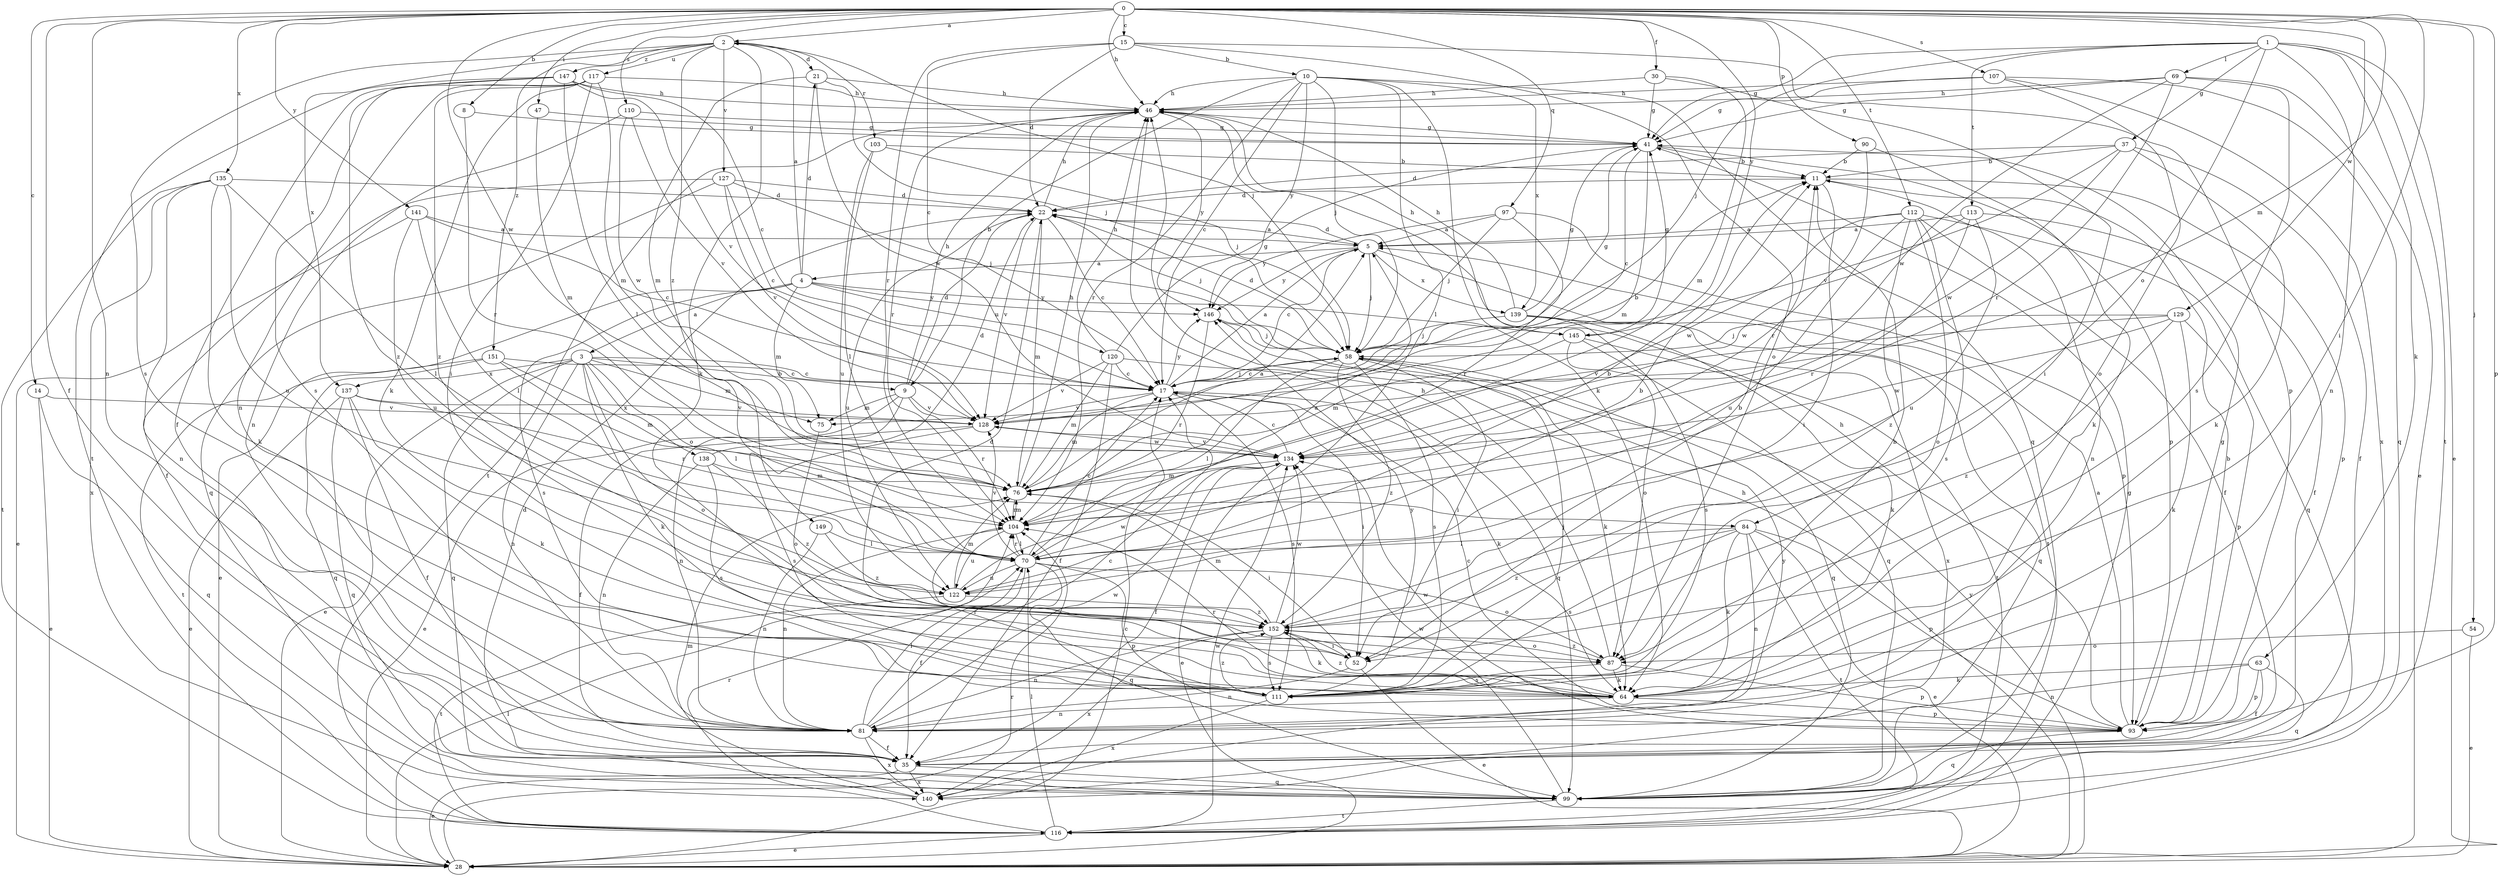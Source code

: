 strict digraph  {
0;
1;
2;
3;
4;
5;
8;
9;
10;
11;
14;
15;
17;
21;
22;
28;
30;
35;
37;
41;
46;
47;
52;
54;
58;
63;
64;
69;
70;
75;
76;
81;
84;
87;
90;
93;
97;
99;
103;
104;
107;
110;
111;
112;
113;
116;
117;
120;
122;
127;
128;
129;
134;
135;
137;
138;
139;
140;
141;
145;
146;
147;
149;
151;
152;
0 -> 2  [label=a];
0 -> 8  [label=b];
0 -> 14  [label=c];
0 -> 15  [label=c];
0 -> 30  [label=f];
0 -> 35  [label=f];
0 -> 46  [label=h];
0 -> 47  [label=i];
0 -> 52  [label=i];
0 -> 54  [label=j];
0 -> 75  [label=m];
0 -> 81  [label=n];
0 -> 90  [label=p];
0 -> 93  [label=p];
0 -> 97  [label=q];
0 -> 107  [label=s];
0 -> 110  [label=s];
0 -> 112  [label=t];
0 -> 129  [label=w];
0 -> 134  [label=w];
0 -> 135  [label=x];
0 -> 141  [label=y];
0 -> 145  [label=y];
1 -> 28  [label=e];
1 -> 37  [label=g];
1 -> 41  [label=g];
1 -> 58  [label=j];
1 -> 63  [label=k];
1 -> 69  [label=l];
1 -> 81  [label=n];
1 -> 84  [label=o];
1 -> 113  [label=t];
1 -> 116  [label=t];
2 -> 21  [label=d];
2 -> 58  [label=j];
2 -> 64  [label=k];
2 -> 103  [label=r];
2 -> 111  [label=s];
2 -> 117  [label=u];
2 -> 127  [label=v];
2 -> 137  [label=x];
2 -> 147  [label=z];
2 -> 149  [label=z];
2 -> 151  [label=z];
3 -> 9  [label=b];
3 -> 17  [label=c];
3 -> 28  [label=e];
3 -> 64  [label=k];
3 -> 75  [label=m];
3 -> 81  [label=n];
3 -> 84  [label=o];
3 -> 87  [label=o];
3 -> 99  [label=q];
3 -> 137  [label=x];
3 -> 138  [label=x];
4 -> 2  [label=a];
4 -> 3  [label=a];
4 -> 21  [label=d];
4 -> 28  [label=e];
4 -> 75  [label=m];
4 -> 111  [label=s];
4 -> 120  [label=u];
4 -> 145  [label=y];
4 -> 146  [label=y];
5 -> 4  [label=a];
5 -> 17  [label=c];
5 -> 22  [label=d];
5 -> 58  [label=j];
5 -> 116  [label=t];
5 -> 139  [label=x];
5 -> 146  [label=y];
8 -> 41  [label=g];
8 -> 104  [label=r];
9 -> 22  [label=d];
9 -> 28  [label=e];
9 -> 46  [label=h];
9 -> 75  [label=m];
9 -> 81  [label=n];
9 -> 104  [label=r];
9 -> 128  [label=v];
10 -> 9  [label=b];
10 -> 17  [label=c];
10 -> 46  [label=h];
10 -> 58  [label=j];
10 -> 64  [label=k];
10 -> 70  [label=l];
10 -> 99  [label=q];
10 -> 104  [label=r];
10 -> 139  [label=x];
10 -> 146  [label=y];
11 -> 22  [label=d];
11 -> 52  [label=i];
11 -> 81  [label=n];
11 -> 93  [label=p];
14 -> 28  [label=e];
14 -> 99  [label=q];
14 -> 128  [label=v];
15 -> 10  [label=b];
15 -> 17  [label=c];
15 -> 22  [label=d];
15 -> 87  [label=o];
15 -> 93  [label=p];
15 -> 104  [label=r];
17 -> 5  [label=a];
17 -> 52  [label=i];
17 -> 58  [label=j];
17 -> 64  [label=k];
17 -> 76  [label=m];
17 -> 111  [label=s];
17 -> 128  [label=v];
17 -> 146  [label=y];
21 -> 46  [label=h];
21 -> 58  [label=j];
21 -> 76  [label=m];
21 -> 134  [label=w];
22 -> 5  [label=a];
22 -> 17  [label=c];
22 -> 46  [label=h];
22 -> 58  [label=j];
22 -> 76  [label=m];
22 -> 122  [label=u];
22 -> 128  [label=v];
28 -> 17  [label=c];
28 -> 46  [label=h];
28 -> 70  [label=l];
28 -> 104  [label=r];
28 -> 146  [label=y];
30 -> 41  [label=g];
30 -> 46  [label=h];
30 -> 52  [label=i];
30 -> 76  [label=m];
35 -> 28  [label=e];
35 -> 99  [label=q];
35 -> 140  [label=x];
37 -> 11  [label=b];
37 -> 22  [label=d];
37 -> 35  [label=f];
37 -> 64  [label=k];
37 -> 128  [label=v];
37 -> 134  [label=w];
41 -> 11  [label=b];
41 -> 17  [label=c];
41 -> 76  [label=m];
41 -> 93  [label=p];
46 -> 41  [label=g];
46 -> 104  [label=r];
46 -> 116  [label=t];
46 -> 146  [label=y];
47 -> 41  [label=g];
47 -> 76  [label=m];
52 -> 22  [label=d];
52 -> 28  [label=e];
52 -> 81  [label=n];
54 -> 28  [label=e];
54 -> 87  [label=o];
58 -> 17  [label=c];
58 -> 22  [label=d];
58 -> 41  [label=g];
58 -> 52  [label=i];
58 -> 64  [label=k];
58 -> 70  [label=l];
58 -> 99  [label=q];
58 -> 111  [label=s];
58 -> 152  [label=z];
63 -> 35  [label=f];
63 -> 64  [label=k];
63 -> 81  [label=n];
63 -> 93  [label=p];
63 -> 99  [label=q];
64 -> 81  [label=n];
64 -> 93  [label=p];
64 -> 104  [label=r];
64 -> 152  [label=z];
69 -> 28  [label=e];
69 -> 41  [label=g];
69 -> 46  [label=h];
69 -> 104  [label=r];
69 -> 111  [label=s];
69 -> 134  [label=w];
70 -> 5  [label=a];
70 -> 11  [label=b];
70 -> 17  [label=c];
70 -> 35  [label=f];
70 -> 87  [label=o];
70 -> 93  [label=p];
70 -> 99  [label=q];
70 -> 104  [label=r];
70 -> 122  [label=u];
70 -> 128  [label=v];
75 -> 87  [label=o];
76 -> 5  [label=a];
76 -> 46  [label=h];
76 -> 52  [label=i];
76 -> 104  [label=r];
81 -> 17  [label=c];
81 -> 35  [label=f];
81 -> 70  [label=l];
81 -> 134  [label=w];
81 -> 140  [label=x];
84 -> 28  [label=e];
84 -> 64  [label=k];
84 -> 70  [label=l];
84 -> 81  [label=n];
84 -> 93  [label=p];
84 -> 111  [label=s];
84 -> 116  [label=t];
84 -> 152  [label=z];
87 -> 46  [label=h];
87 -> 64  [label=k];
87 -> 93  [label=p];
87 -> 111  [label=s];
87 -> 152  [label=z];
90 -> 11  [label=b];
90 -> 64  [label=k];
90 -> 104  [label=r];
93 -> 5  [label=a];
93 -> 11  [label=b];
93 -> 17  [label=c];
93 -> 41  [label=g];
93 -> 46  [label=h];
93 -> 99  [label=q];
93 -> 134  [label=w];
97 -> 5  [label=a];
97 -> 58  [label=j];
97 -> 93  [label=p];
97 -> 104  [label=r];
97 -> 146  [label=y];
99 -> 116  [label=t];
99 -> 134  [label=w];
103 -> 11  [label=b];
103 -> 58  [label=j];
103 -> 70  [label=l];
103 -> 122  [label=u];
104 -> 70  [label=l];
104 -> 76  [label=m];
104 -> 81  [label=n];
104 -> 122  [label=u];
107 -> 41  [label=g];
107 -> 46  [label=h];
107 -> 87  [label=o];
107 -> 99  [label=q];
107 -> 140  [label=x];
110 -> 41  [label=g];
110 -> 81  [label=n];
110 -> 128  [label=v];
110 -> 134  [label=w];
111 -> 11  [label=b];
111 -> 58  [label=j];
111 -> 104  [label=r];
111 -> 140  [label=x];
111 -> 146  [label=y];
111 -> 152  [label=z];
112 -> 5  [label=a];
112 -> 35  [label=f];
112 -> 87  [label=o];
112 -> 99  [label=q];
112 -> 111  [label=s];
112 -> 122  [label=u];
112 -> 134  [label=w];
112 -> 152  [label=z];
113 -> 5  [label=a];
113 -> 35  [label=f];
113 -> 104  [label=r];
113 -> 122  [label=u];
113 -> 134  [label=w];
116 -> 28  [label=e];
116 -> 41  [label=g];
116 -> 70  [label=l];
116 -> 104  [label=r];
116 -> 134  [label=w];
117 -> 46  [label=h];
117 -> 52  [label=i];
117 -> 64  [label=k];
117 -> 76  [label=m];
117 -> 81  [label=n];
117 -> 111  [label=s];
117 -> 152  [label=z];
120 -> 17  [label=c];
120 -> 35  [label=f];
120 -> 41  [label=g];
120 -> 46  [label=h];
120 -> 76  [label=m];
120 -> 99  [label=q];
120 -> 128  [label=v];
122 -> 11  [label=b];
122 -> 76  [label=m];
122 -> 116  [label=t];
122 -> 134  [label=w];
122 -> 152  [label=z];
127 -> 17  [label=c];
127 -> 22  [label=d];
127 -> 35  [label=f];
127 -> 58  [label=j];
127 -> 99  [label=q];
127 -> 128  [label=v];
128 -> 11  [label=b];
128 -> 35  [label=f];
128 -> 111  [label=s];
128 -> 134  [label=w];
129 -> 58  [label=j];
129 -> 64  [label=k];
129 -> 93  [label=p];
129 -> 128  [label=v];
129 -> 134  [label=w];
129 -> 152  [label=z];
134 -> 17  [label=c];
134 -> 28  [label=e];
134 -> 35  [label=f];
134 -> 76  [label=m];
134 -> 128  [label=v];
135 -> 22  [label=d];
135 -> 64  [label=k];
135 -> 70  [label=l];
135 -> 81  [label=n];
135 -> 116  [label=t];
135 -> 122  [label=u];
135 -> 140  [label=x];
137 -> 28  [label=e];
137 -> 35  [label=f];
137 -> 64  [label=k];
137 -> 99  [label=q];
137 -> 104  [label=r];
137 -> 128  [label=v];
138 -> 22  [label=d];
138 -> 76  [label=m];
138 -> 81  [label=n];
138 -> 111  [label=s];
138 -> 152  [label=z];
139 -> 41  [label=g];
139 -> 46  [label=h];
139 -> 58  [label=j];
139 -> 64  [label=k];
139 -> 99  [label=q];
139 -> 111  [label=s];
139 -> 140  [label=x];
140 -> 22  [label=d];
140 -> 76  [label=m];
140 -> 146  [label=y];
141 -> 5  [label=a];
141 -> 17  [label=c];
141 -> 28  [label=e];
141 -> 70  [label=l];
141 -> 122  [label=u];
145 -> 41  [label=g];
145 -> 46  [label=h];
145 -> 76  [label=m];
145 -> 87  [label=o];
145 -> 99  [label=q];
145 -> 116  [label=t];
146 -> 58  [label=j];
146 -> 104  [label=r];
147 -> 17  [label=c];
147 -> 35  [label=f];
147 -> 46  [label=h];
147 -> 70  [label=l];
147 -> 116  [label=t];
147 -> 128  [label=v];
147 -> 152  [label=z];
149 -> 70  [label=l];
149 -> 81  [label=n];
149 -> 152  [label=z];
151 -> 17  [label=c];
151 -> 70  [label=l];
151 -> 76  [label=m];
151 -> 99  [label=q];
151 -> 116  [label=t];
152 -> 11  [label=b];
152 -> 52  [label=i];
152 -> 64  [label=k];
152 -> 76  [label=m];
152 -> 81  [label=n];
152 -> 87  [label=o];
152 -> 111  [label=s];
152 -> 134  [label=w];
152 -> 140  [label=x];
}
